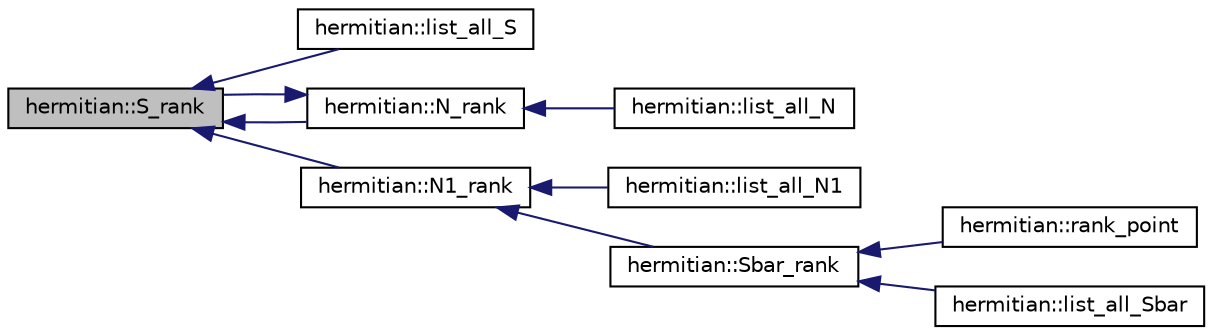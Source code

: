 digraph "hermitian::S_rank"
{
  edge [fontname="Helvetica",fontsize="10",labelfontname="Helvetica",labelfontsize="10"];
  node [fontname="Helvetica",fontsize="10",shape=record];
  rankdir="LR";
  Node262 [label="hermitian::S_rank",height=0.2,width=0.4,color="black", fillcolor="grey75", style="filled", fontcolor="black"];
  Node262 -> Node263 [dir="back",color="midnightblue",fontsize="10",style="solid",fontname="Helvetica"];
  Node263 [label="hermitian::list_all_S",height=0.2,width=0.4,color="black", fillcolor="white", style="filled",URL="$d4/d11/classhermitian.html#ab0a4319e5d2040ca2c3fdc2191b98c7b"];
  Node262 -> Node264 [dir="back",color="midnightblue",fontsize="10",style="solid",fontname="Helvetica"];
  Node264 [label="hermitian::N_rank",height=0.2,width=0.4,color="black", fillcolor="white", style="filled",URL="$d4/d11/classhermitian.html#a8c7ec85ac5e9899ebf3d5c3d58ca64da"];
  Node264 -> Node265 [dir="back",color="midnightblue",fontsize="10",style="solid",fontname="Helvetica"];
  Node265 [label="hermitian::list_all_N",height=0.2,width=0.4,color="black", fillcolor="white", style="filled",URL="$d4/d11/classhermitian.html#aa3df8a3bcdea19eaed6a63ec15c79e54"];
  Node264 -> Node262 [dir="back",color="midnightblue",fontsize="10",style="solid",fontname="Helvetica"];
  Node262 -> Node266 [dir="back",color="midnightblue",fontsize="10",style="solid",fontname="Helvetica"];
  Node266 [label="hermitian::N1_rank",height=0.2,width=0.4,color="black", fillcolor="white", style="filled",URL="$d4/d11/classhermitian.html#a334681066fd4e89ec0e3c672dde9ef7a"];
  Node266 -> Node267 [dir="back",color="midnightblue",fontsize="10",style="solid",fontname="Helvetica"];
  Node267 [label="hermitian::list_all_N1",height=0.2,width=0.4,color="black", fillcolor="white", style="filled",URL="$d4/d11/classhermitian.html#ae8094c1f22738d61696c3ecdee6749c9"];
  Node266 -> Node268 [dir="back",color="midnightblue",fontsize="10",style="solid",fontname="Helvetica"];
  Node268 [label="hermitian::Sbar_rank",height=0.2,width=0.4,color="black", fillcolor="white", style="filled",URL="$d4/d11/classhermitian.html#a5ef2f95dc64a0d5797c324badd615eef"];
  Node268 -> Node269 [dir="back",color="midnightblue",fontsize="10",style="solid",fontname="Helvetica"];
  Node269 [label="hermitian::rank_point",height=0.2,width=0.4,color="black", fillcolor="white", style="filled",URL="$d4/d11/classhermitian.html#aabcb3c8b3fa2eb0fd676a253db9d917c"];
  Node268 -> Node270 [dir="back",color="midnightblue",fontsize="10",style="solid",fontname="Helvetica"];
  Node270 [label="hermitian::list_all_Sbar",height=0.2,width=0.4,color="black", fillcolor="white", style="filled",URL="$d4/d11/classhermitian.html#a84c1abdcb4474b87a2a942f5ff4b0b1c"];
}
